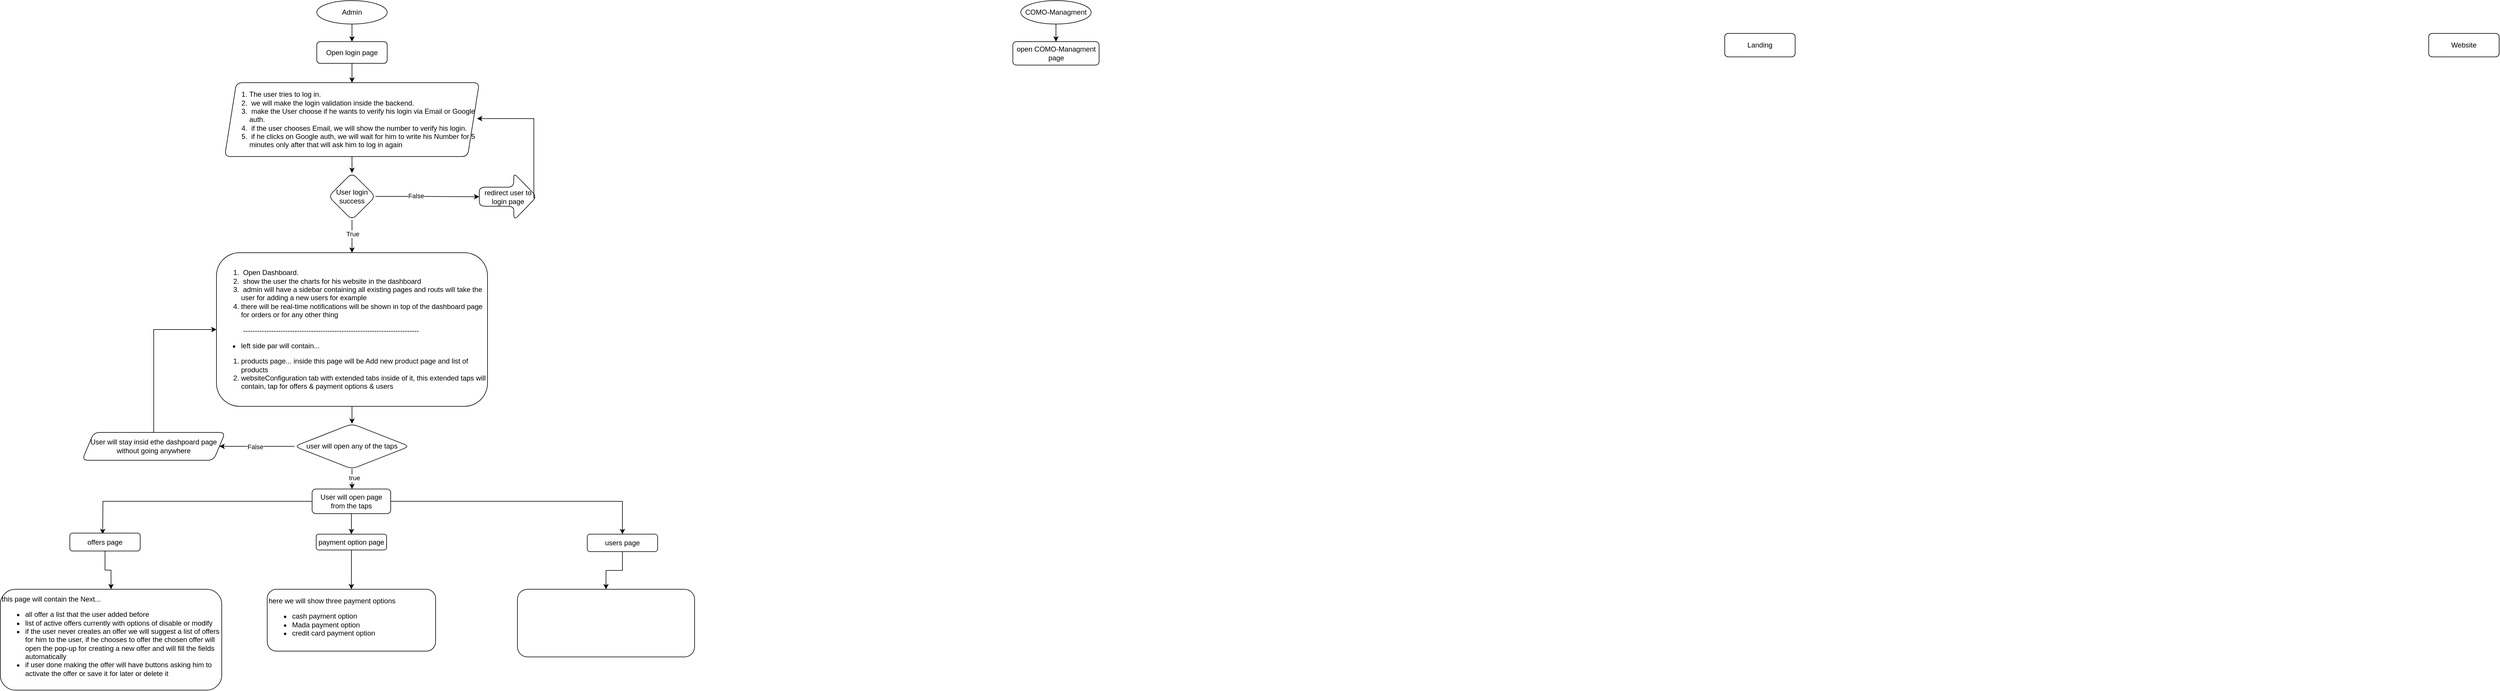 <mxfile version="22.1.3" type="github">
  <diagram id="C5RBs43oDa-KdzZeNtuy" name="Page-1">
    <mxGraphModel dx="1434" dy="889" grid="1" gridSize="7" guides="1" tooltips="1" connect="1" arrows="1" fold="1" page="1" pageScale="1" pageWidth="1200" pageHeight="1920" math="0" shadow="0">
      <root>
        <mxCell id="WIyWlLk6GJQsqaUBKTNV-0" />
        <mxCell id="WIyWlLk6GJQsqaUBKTNV-1" parent="WIyWlLk6GJQsqaUBKTNV-0" />
        <mxCell id="WIyWlLk6GJQsqaUBKTNV-7" value="open COMO-Managment page" style="rounded=1;whiteSpace=wrap;html=1;fontSize=12;glass=0;strokeWidth=1;shadow=0;" parent="WIyWlLk6GJQsqaUBKTNV-1" vertex="1">
          <mxGeometry x="1726.5" y="84" width="147" height="40" as="geometry" />
        </mxCell>
        <mxCell id="WIyWlLk6GJQsqaUBKTNV-11" value="Website" style="rounded=1;whiteSpace=wrap;html=1;fontSize=12;glass=0;strokeWidth=1;shadow=0;" parent="WIyWlLk6GJQsqaUBKTNV-1" vertex="1">
          <mxGeometry x="4140" y="70" width="120" height="40" as="geometry" />
        </mxCell>
        <mxCell id="WIyWlLk6GJQsqaUBKTNV-12" value="Landing" style="rounded=1;whiteSpace=wrap;html=1;fontSize=12;glass=0;strokeWidth=1;shadow=0;" parent="WIyWlLk6GJQsqaUBKTNV-1" vertex="1">
          <mxGeometry x="2940" y="70" width="120" height="40" as="geometry" />
        </mxCell>
        <mxCell id="pw8nSzqS5ZGVnEqO7yZq-35" value="" style="edgeStyle=orthogonalEdgeStyle;rounded=0;orthogonalLoop=1;jettySize=auto;html=1;" parent="WIyWlLk6GJQsqaUBKTNV-1" source="pw8nSzqS5ZGVnEqO7yZq-36" target="pw8nSzqS5ZGVnEqO7yZq-43" edge="1">
          <mxGeometry relative="1" as="geometry" />
        </mxCell>
        <mxCell id="pw8nSzqS5ZGVnEqO7yZq-36" value="Admin" style="ellipse;whiteSpace=wrap;html=1;" parent="WIyWlLk6GJQsqaUBKTNV-1" vertex="1">
          <mxGeometry x="540" y="14" width="120" height="40" as="geometry" />
        </mxCell>
        <mxCell id="pw8nSzqS5ZGVnEqO7yZq-38" value="Website" style="rounded=1;whiteSpace=wrap;html=1;fontSize=12;glass=0;strokeWidth=1;shadow=0;" parent="WIyWlLk6GJQsqaUBKTNV-1" vertex="1">
          <mxGeometry x="4140" y="70" width="120" height="40" as="geometry" />
        </mxCell>
        <mxCell id="pw8nSzqS5ZGVnEqO7yZq-39" value="Landing" style="rounded=1;whiteSpace=wrap;html=1;fontSize=12;glass=0;strokeWidth=1;shadow=0;" parent="WIyWlLk6GJQsqaUBKTNV-1" vertex="1">
          <mxGeometry x="2940" y="70" width="120" height="40" as="geometry" />
        </mxCell>
        <mxCell id="pw8nSzqS5ZGVnEqO7yZq-42" value="" style="edgeStyle=orthogonalEdgeStyle;rounded=0;orthogonalLoop=1;jettySize=auto;html=1;" parent="WIyWlLk6GJQsqaUBKTNV-1" source="pw8nSzqS5ZGVnEqO7yZq-43" target="pw8nSzqS5ZGVnEqO7yZq-45" edge="1">
          <mxGeometry relative="1" as="geometry" />
        </mxCell>
        <mxCell id="pw8nSzqS5ZGVnEqO7yZq-43" value="Open login page" style="whiteSpace=wrap;html=1;rounded=1;glass=0;strokeWidth=1;shadow=0;" parent="WIyWlLk6GJQsqaUBKTNV-1" vertex="1">
          <mxGeometry x="540" y="84" width="120" height="37" as="geometry" />
        </mxCell>
        <mxCell id="pw8nSzqS5ZGVnEqO7yZq-44" value="" style="edgeStyle=orthogonalEdgeStyle;rounded=0;orthogonalLoop=1;jettySize=auto;html=1;" parent="WIyWlLk6GJQsqaUBKTNV-1" source="pw8nSzqS5ZGVnEqO7yZq-45" target="pw8nSzqS5ZGVnEqO7yZq-50" edge="1">
          <mxGeometry relative="1" as="geometry" />
        </mxCell>
        <mxCell id="pw8nSzqS5ZGVnEqO7yZq-45" value="&lt;ol&gt;&lt;li&gt;The user tries to log in.&lt;/li&gt;&lt;li&gt;&amp;nbsp;we will make the login validation inside the backend.&lt;/li&gt;&lt;li&gt;&amp;nbsp;make the User choose if he wants to verify his login via Email or Google auth.&lt;/li&gt;&lt;li&gt;&amp;nbsp;if the user chooses Email, we will show the number to verify his login.&lt;/li&gt;&lt;li&gt;&amp;nbsp;if he clicks on Google auth, we will wait for him to write his Number for 5 minutes only after that will ask him to log in again&lt;/li&gt;&lt;/ol&gt;" style="shape=parallelogram;perimeter=parallelogramPerimeter;whiteSpace=wrap;html=1;fixedSize=1;rounded=1;glass=0;strokeWidth=1;shadow=0;align=left;" parent="WIyWlLk6GJQsqaUBKTNV-1" vertex="1">
          <mxGeometry x="383" y="154" width="434" height="126" as="geometry" />
        </mxCell>
        <mxCell id="pw8nSzqS5ZGVnEqO7yZq-46" value="" style="edgeStyle=orthogonalEdgeStyle;rounded=0;orthogonalLoop=1;jettySize=auto;html=1;" parent="WIyWlLk6GJQsqaUBKTNV-1" source="pw8nSzqS5ZGVnEqO7yZq-50" target="pw8nSzqS5ZGVnEqO7yZq-51" edge="1">
          <mxGeometry relative="1" as="geometry" />
        </mxCell>
        <mxCell id="pw8nSzqS5ZGVnEqO7yZq-47" value="False" style="edgeLabel;html=1;align=center;verticalAlign=middle;resizable=0;points=[];" parent="pw8nSzqS5ZGVnEqO7yZq-46" vertex="1" connectable="0">
          <mxGeometry x="-0.229" y="1" relative="1" as="geometry">
            <mxPoint as="offset" />
          </mxGeometry>
        </mxCell>
        <mxCell id="pw8nSzqS5ZGVnEqO7yZq-48" value="" style="edgeStyle=orthogonalEdgeStyle;rounded=0;orthogonalLoop=1;jettySize=auto;html=1;" parent="WIyWlLk6GJQsqaUBKTNV-1" source="pw8nSzqS5ZGVnEqO7yZq-50" target="pw8nSzqS5ZGVnEqO7yZq-54" edge="1">
          <mxGeometry relative="1" as="geometry" />
        </mxCell>
        <mxCell id="pw8nSzqS5ZGVnEqO7yZq-49" value="True" style="edgeLabel;html=1;align=center;verticalAlign=middle;resizable=0;points=[];" parent="pw8nSzqS5ZGVnEqO7yZq-48" vertex="1" connectable="0">
          <mxGeometry x="-0.156" y="1" relative="1" as="geometry">
            <mxPoint as="offset" />
          </mxGeometry>
        </mxCell>
        <mxCell id="pw8nSzqS5ZGVnEqO7yZq-50" value="User login success" style="rhombus;whiteSpace=wrap;html=1;rounded=1;glass=0;strokeWidth=1;shadow=0;" parent="WIyWlLk6GJQsqaUBKTNV-1" vertex="1">
          <mxGeometry x="560" y="308" width="80" height="80" as="geometry" />
        </mxCell>
        <mxCell id="pw8nSzqS5ZGVnEqO7yZq-51" value="redirect user to login page" style="shape=singleArrow;whiteSpace=wrap;html=1;arrowWidth=0.4;arrowSize=0.4;rounded=1;glass=0;strokeWidth=1;shadow=0;" parent="WIyWlLk6GJQsqaUBKTNV-1" vertex="1">
          <mxGeometry x="817" y="308" width="98" height="81" as="geometry" />
        </mxCell>
        <mxCell id="pw8nSzqS5ZGVnEqO7yZq-52" style="edgeStyle=orthogonalEdgeStyle;rounded=0;orthogonalLoop=1;jettySize=auto;html=1;exitX=0.972;exitY=0.523;exitDx=0;exitDy=0;exitPerimeter=0;entryX=0.991;entryY=0.486;entryDx=0;entryDy=0;entryPerimeter=0;" parent="WIyWlLk6GJQsqaUBKTNV-1" source="pw8nSzqS5ZGVnEqO7yZq-51" target="pw8nSzqS5ZGVnEqO7yZq-45" edge="1">
          <mxGeometry relative="1" as="geometry">
            <mxPoint x="777" y="308" as="sourcePoint" />
            <mxPoint x="770" y="189" as="targetPoint" />
            <Array as="points">
              <mxPoint x="910" y="350" />
              <mxPoint x="910" y="215" />
            </Array>
          </mxGeometry>
        </mxCell>
        <mxCell id="pw8nSzqS5ZGVnEqO7yZq-53" value="" style="edgeStyle=orthogonalEdgeStyle;rounded=0;orthogonalLoop=1;jettySize=auto;html=1;" parent="WIyWlLk6GJQsqaUBKTNV-1" source="pw8nSzqS5ZGVnEqO7yZq-54" target="pw8nSzqS5ZGVnEqO7yZq-59" edge="1">
          <mxGeometry relative="1" as="geometry" />
        </mxCell>
        <mxCell id="pw8nSzqS5ZGVnEqO7yZq-54" value="&lt;ol&gt;&lt;li&gt;&amp;nbsp;Open Dashboard.&lt;/li&gt;&lt;li&gt;&amp;nbsp;show the user the charts for his website in the dashboard&lt;/li&gt;&lt;li&gt;&amp;nbsp;admin will have a sidebar containing all existing pages and routs will take the user for adding a new users for example&lt;/li&gt;&lt;li&gt;&lt;span style=&quot;background-color: initial;&quot;&gt;there will be real-time notifications will be shown in top of the dashboard&amp;nbsp;page for orders or for any other thing&lt;/span&gt;&lt;/li&gt;&lt;/ol&gt;&lt;div&gt;&amp;nbsp; &amp;nbsp; &amp;nbsp; &amp;nbsp; &amp;nbsp; &amp;nbsp; &amp;nbsp;---------------------------------------------------------------------------&lt;/div&gt;&lt;div&gt;&lt;ul&gt;&lt;li&gt;left side par will contain...&lt;/li&gt;&lt;/ul&gt;&lt;ol&gt;&lt;li&gt;products page... inside this page will be Add new product page and list of products&lt;/li&gt;&lt;li&gt;websiteConfiguration tab with extended tabs inside of it, this extended taps will contain, tap for offers &amp;amp; payment options &amp;amp; users&lt;/li&gt;&lt;/ol&gt;&lt;/div&gt;" style="rounded=1;whiteSpace=wrap;html=1;glass=0;strokeWidth=1;shadow=0;align=left;" parent="WIyWlLk6GJQsqaUBKTNV-1" vertex="1">
          <mxGeometry x="369" y="444" width="462" height="262" as="geometry" />
        </mxCell>
        <mxCell id="pw8nSzqS5ZGVnEqO7yZq-55" value="" style="edgeStyle=orthogonalEdgeStyle;rounded=0;orthogonalLoop=1;jettySize=auto;html=1;" parent="WIyWlLk6GJQsqaUBKTNV-1" source="pw8nSzqS5ZGVnEqO7yZq-59" target="pw8nSzqS5ZGVnEqO7yZq-61" edge="1">
          <mxGeometry relative="1" as="geometry" />
        </mxCell>
        <mxCell id="pw8nSzqS5ZGVnEqO7yZq-56" value="False" style="edgeLabel;html=1;align=center;verticalAlign=middle;resizable=0;points=[];" parent="pw8nSzqS5ZGVnEqO7yZq-55" vertex="1" connectable="0">
          <mxGeometry x="0.044" y="-1" relative="1" as="geometry">
            <mxPoint y="1" as="offset" />
          </mxGeometry>
        </mxCell>
        <mxCell id="pw8nSzqS5ZGVnEqO7yZq-57" style="edgeStyle=orthogonalEdgeStyle;rounded=0;orthogonalLoop=1;jettySize=auto;html=1;" parent="WIyWlLk6GJQsqaUBKTNV-1" source="pw8nSzqS5ZGVnEqO7yZq-59" edge="1">
          <mxGeometry relative="1" as="geometry">
            <mxPoint x="600" y="847" as="targetPoint" />
          </mxGeometry>
        </mxCell>
        <mxCell id="pw8nSzqS5ZGVnEqO7yZq-58" value="true" style="edgeLabel;html=1;align=center;verticalAlign=middle;resizable=0;points=[];" parent="pw8nSzqS5ZGVnEqO7yZq-57" vertex="1" connectable="0">
          <mxGeometry x="-0.278" y="4" relative="1" as="geometry">
            <mxPoint y="2" as="offset" />
          </mxGeometry>
        </mxCell>
        <mxCell id="pw8nSzqS5ZGVnEqO7yZq-59" value="&lt;div style=&quot;&quot;&gt;&lt;span style=&quot;background-color: initial;&quot;&gt;user will open any of the taps&lt;/span&gt;&lt;/div&gt;" style="rhombus;whiteSpace=wrap;html=1;align=center;rounded=1;glass=0;strokeWidth=1;shadow=0;" parent="WIyWlLk6GJQsqaUBKTNV-1" vertex="1">
          <mxGeometry x="502" y="735.75" width="196" height="77" as="geometry" />
        </mxCell>
        <mxCell id="pw8nSzqS5ZGVnEqO7yZq-60" style="edgeStyle=orthogonalEdgeStyle;rounded=0;orthogonalLoop=1;jettySize=auto;html=1;entryX=0;entryY=0.5;entryDx=0;entryDy=0;" parent="WIyWlLk6GJQsqaUBKTNV-1" source="pw8nSzqS5ZGVnEqO7yZq-61" target="pw8nSzqS5ZGVnEqO7yZq-54" edge="1">
          <mxGeometry relative="1" as="geometry" />
        </mxCell>
        <mxCell id="pw8nSzqS5ZGVnEqO7yZq-61" value="User will stay insid ethe dashpoard page without going anywhere" style="shape=parallelogram;perimeter=parallelogramPerimeter;whiteSpace=wrap;html=1;fixedSize=1;rounded=1;glass=0;strokeWidth=1;shadow=0;" parent="WIyWlLk6GJQsqaUBKTNV-1" vertex="1">
          <mxGeometry x="140" y="750.5" width="244" height="47.5" as="geometry" />
        </mxCell>
        <mxCell id="pw8nSzqS5ZGVnEqO7yZq-62" style="edgeStyle=orthogonalEdgeStyle;rounded=0;orthogonalLoop=1;jettySize=auto;html=1;" parent="WIyWlLk6GJQsqaUBKTNV-1" source="pw8nSzqS5ZGVnEqO7yZq-63" edge="1">
          <mxGeometry relative="1" as="geometry">
            <mxPoint x="175" y="924" as="targetPoint" />
          </mxGeometry>
        </mxCell>
        <mxCell id="pw8nSzqS5ZGVnEqO7yZq-66" value="" style="edgeStyle=orthogonalEdgeStyle;rounded=0;orthogonalLoop=1;jettySize=auto;html=1;" parent="WIyWlLk6GJQsqaUBKTNV-1" source="pw8nSzqS5ZGVnEqO7yZq-63" target="pw8nSzqS5ZGVnEqO7yZq-65" edge="1">
          <mxGeometry relative="1" as="geometry" />
        </mxCell>
        <mxCell id="pw8nSzqS5ZGVnEqO7yZq-68" value="" style="edgeStyle=orthogonalEdgeStyle;rounded=0;orthogonalLoop=1;jettySize=auto;html=1;" parent="WIyWlLk6GJQsqaUBKTNV-1" source="pw8nSzqS5ZGVnEqO7yZq-63" target="pw8nSzqS5ZGVnEqO7yZq-67" edge="1">
          <mxGeometry relative="1" as="geometry" />
        </mxCell>
        <mxCell id="pw8nSzqS5ZGVnEqO7yZq-63" value="User will open page from the taps" style="rounded=1;whiteSpace=wrap;html=1;" parent="WIyWlLk6GJQsqaUBKTNV-1" vertex="1">
          <mxGeometry x="532" y="847" width="134" height="42" as="geometry" />
        </mxCell>
        <mxCell id="pw8nSzqS5ZGVnEqO7yZq-70" value="" style="edgeStyle=orthogonalEdgeStyle;rounded=0;orthogonalLoop=1;jettySize=auto;html=1;" parent="WIyWlLk6GJQsqaUBKTNV-1" source="pw8nSzqS5ZGVnEqO7yZq-64" target="pw8nSzqS5ZGVnEqO7yZq-69" edge="1">
          <mxGeometry relative="1" as="geometry" />
        </mxCell>
        <mxCell id="pw8nSzqS5ZGVnEqO7yZq-64" value="offers page" style="rounded=1;whiteSpace=wrap;html=1;" parent="WIyWlLk6GJQsqaUBKTNV-1" vertex="1">
          <mxGeometry x="119" y="922.25" width="120" height="30.5" as="geometry" />
        </mxCell>
        <mxCell id="E4AK2gXE9w_RW14lXY2Q-1" value="" style="edgeStyle=orthogonalEdgeStyle;rounded=0;orthogonalLoop=1;jettySize=auto;html=1;" edge="1" parent="WIyWlLk6GJQsqaUBKTNV-1" source="pw8nSzqS5ZGVnEqO7yZq-65" target="E4AK2gXE9w_RW14lXY2Q-0">
          <mxGeometry relative="1" as="geometry" />
        </mxCell>
        <mxCell id="pw8nSzqS5ZGVnEqO7yZq-65" value="payment option page" style="whiteSpace=wrap;html=1;rounded=1;" parent="WIyWlLk6GJQsqaUBKTNV-1" vertex="1">
          <mxGeometry x="539" y="924" width="120" height="27" as="geometry" />
        </mxCell>
        <mxCell id="E4AK2gXE9w_RW14lXY2Q-3" value="" style="edgeStyle=orthogonalEdgeStyle;rounded=0;orthogonalLoop=1;jettySize=auto;html=1;" edge="1" parent="WIyWlLk6GJQsqaUBKTNV-1" source="pw8nSzqS5ZGVnEqO7yZq-67" target="E4AK2gXE9w_RW14lXY2Q-2">
          <mxGeometry relative="1" as="geometry" />
        </mxCell>
        <mxCell id="pw8nSzqS5ZGVnEqO7yZq-67" value="users page" style="whiteSpace=wrap;html=1;rounded=1;" parent="WIyWlLk6GJQsqaUBKTNV-1" vertex="1">
          <mxGeometry x="1001" y="924" width="120" height="29.75" as="geometry" />
        </mxCell>
        <mxCell id="pw8nSzqS5ZGVnEqO7yZq-69" value="&lt;span style=&quot;background-color: initial;&quot;&gt;this page will contain the Next...&lt;/span&gt;&lt;br&gt;&lt;ul&gt;&lt;li&gt;all offer a list that the user added before&lt;/li&gt;&lt;li&gt;list of active offers currently with options of disable or modify&lt;/li&gt;&lt;li&gt;if the user never creates an offer we will suggest a list of offers for him to the user, if he chooses to offer the chosen offer will open the pop-up for creating a new offer and will fill the fields automatically&lt;/li&gt;&lt;li&gt;if user done making the offer will have buttons asking him to activate the offer or save it for later or delete it&lt;/li&gt;&lt;/ul&gt;" style="whiteSpace=wrap;html=1;rounded=1;align=left;" parent="WIyWlLk6GJQsqaUBKTNV-1" vertex="1">
          <mxGeometry x="0.5" y="1018" width="377.5" height="172" as="geometry" />
        </mxCell>
        <mxCell id="E4AK2gXE9w_RW14lXY2Q-0" value="&lt;span style=&quot;background-color: initial;&quot;&gt;here we will show three payment options&lt;/span&gt;&lt;br&gt;&lt;ul&gt;&lt;li&gt;cash payment option&lt;/li&gt;&lt;li&gt;Mada payment option&lt;/li&gt;&lt;li&gt;credit card payment option&lt;/li&gt;&lt;/ul&gt;" style="whiteSpace=wrap;html=1;rounded=1;align=left;" vertex="1" parent="WIyWlLk6GJQsqaUBKTNV-1">
          <mxGeometry x="455.5" y="1018" width="287" height="105.5" as="geometry" />
        </mxCell>
        <mxCell id="E4AK2gXE9w_RW14lXY2Q-2" value="" style="whiteSpace=wrap;html=1;rounded=1;" vertex="1" parent="WIyWlLk6GJQsqaUBKTNV-1">
          <mxGeometry x="882" y="1018" width="302" height="115.38" as="geometry" />
        </mxCell>
        <mxCell id="E4AK2gXE9w_RW14lXY2Q-5" value="" style="edgeStyle=orthogonalEdgeStyle;rounded=0;orthogonalLoop=1;jettySize=auto;html=1;" edge="1" parent="WIyWlLk6GJQsqaUBKTNV-1" source="E4AK2gXE9w_RW14lXY2Q-4" target="WIyWlLk6GJQsqaUBKTNV-7">
          <mxGeometry relative="1" as="geometry" />
        </mxCell>
        <mxCell id="E4AK2gXE9w_RW14lXY2Q-4" value="COMO-Managment" style="ellipse;whiteSpace=wrap;html=1;" vertex="1" parent="WIyWlLk6GJQsqaUBKTNV-1">
          <mxGeometry x="1740" y="14" width="120" height="40" as="geometry" />
        </mxCell>
      </root>
    </mxGraphModel>
  </diagram>
</mxfile>
